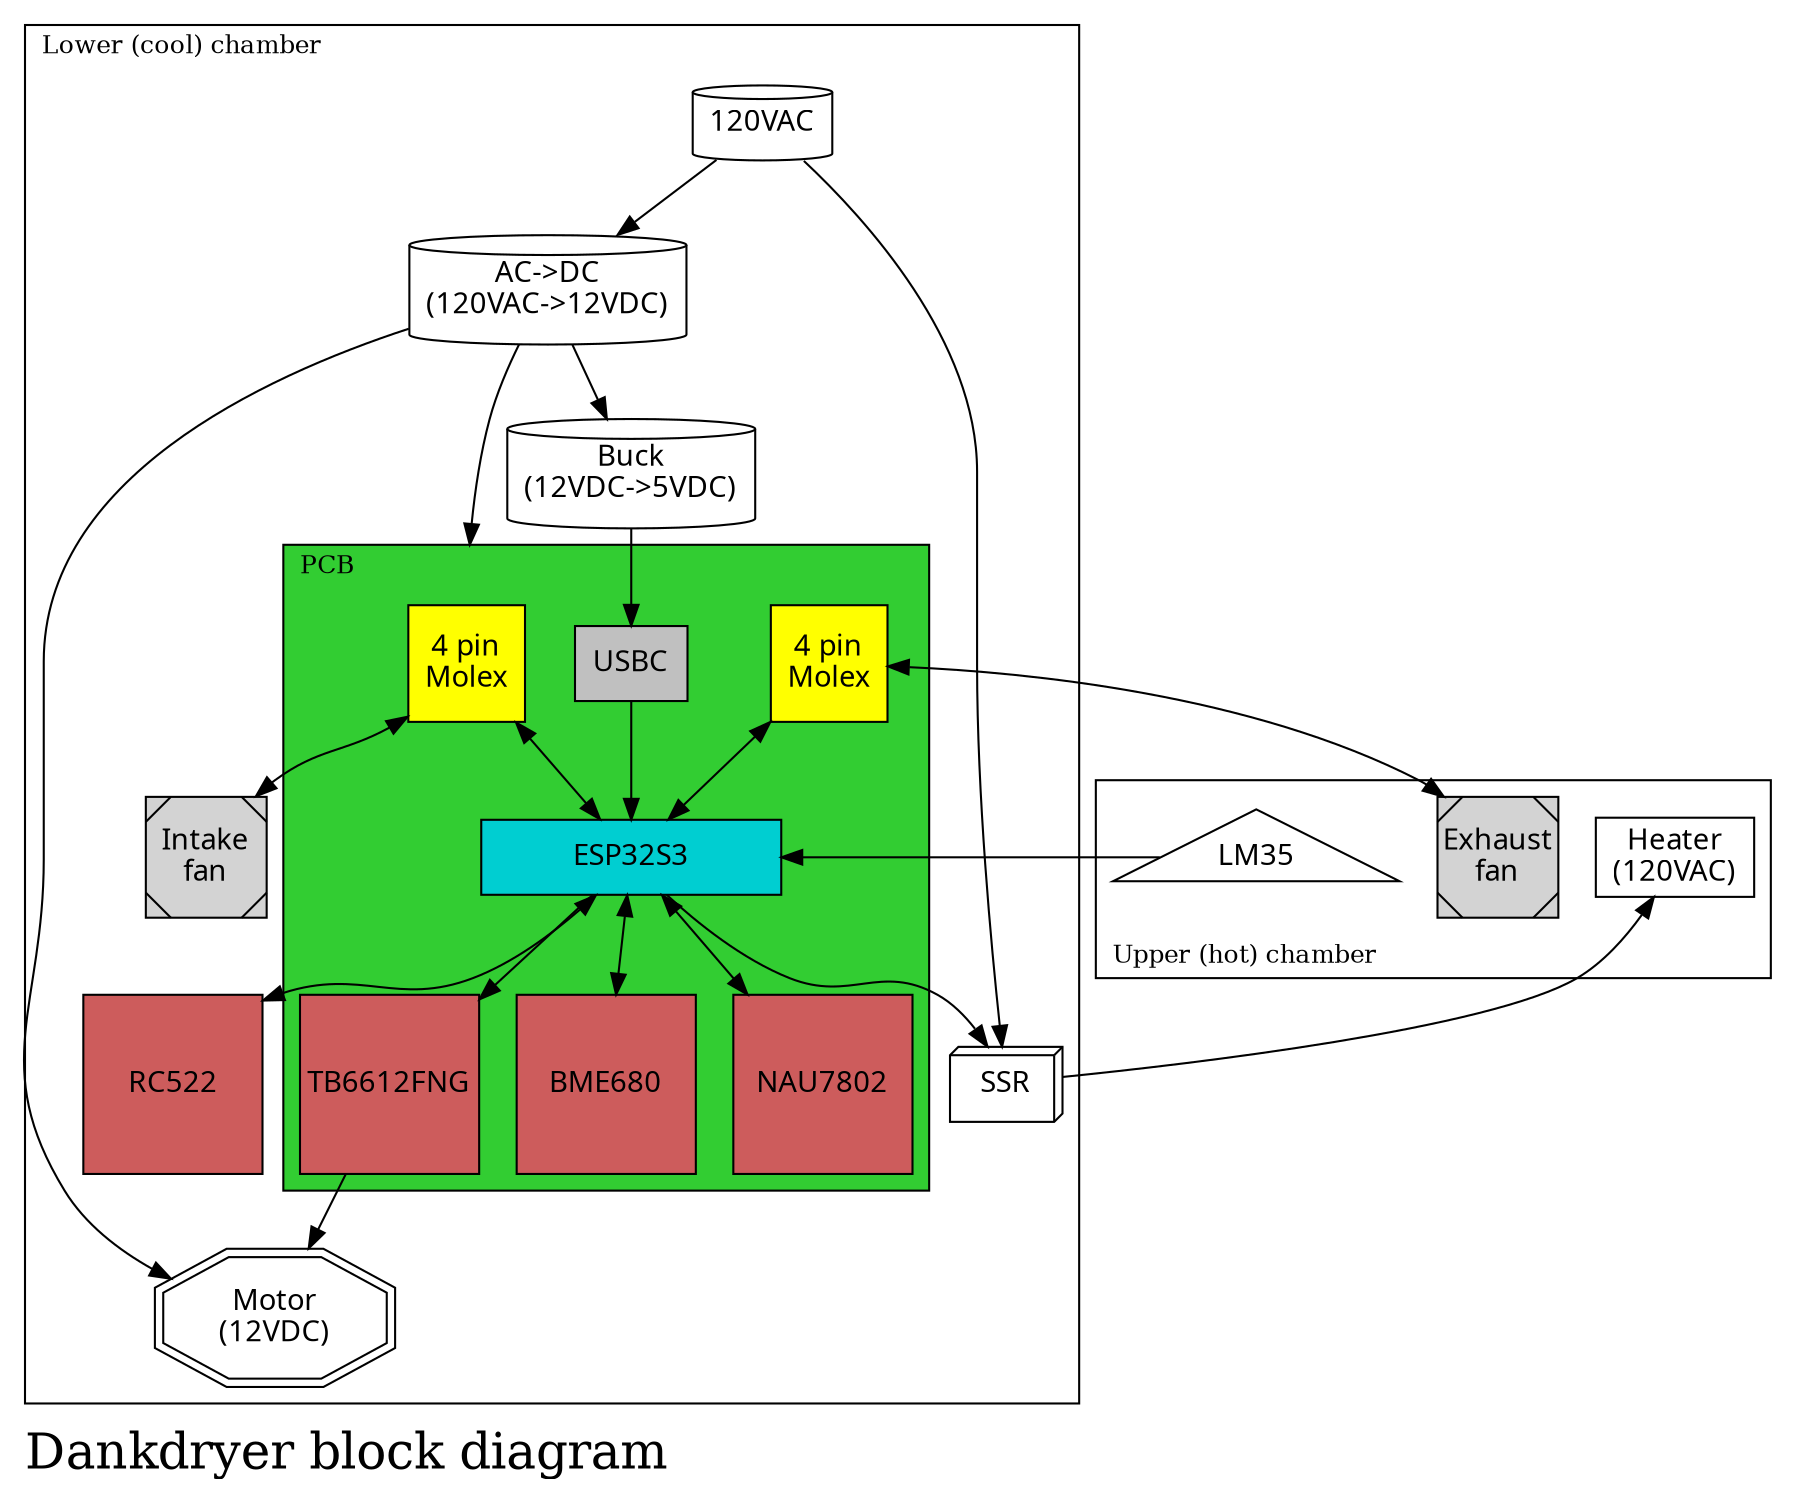 digraph blockdiagram {
  compound=true; // for links between subgraphs
  node [ fontname="Gentium Book Plus" ]
  label="Dankdryer block diagram"
  fontsize=24
  labeljust = l

  subgraph clusterLower {
    fontsize=12

    subgraph clusterPCB {
      label = "PCB"
      labelloc = t
      style = filled
      fillcolor = limegreen
      ESP32S3 [ shape=rectangle width=2 fixedsize=true fillcolor=darkturquoise style=filled ]
      Molex1  [ shape=square fillcolor=yellow style=filled label="4 pin\nMolex" ]
      Molex2  [ shape=square fillcolor=yellow style=filled label="4 pin\nMolex" ]
      TB6612FNG [ shape=square width=1.2 fillcolor=indianred style=filled fixedsize=true ]
      BME680 [ shape=square width=1.2 fillcolor=indianred style=filled fixedsize=true ]
      NAU7802 [ shape=square width=1.2 fillcolor=indianred style=filled fixedsize=true ]
      USBC [ shape=rectangle fillcolor=silver style=filled ]
      Molex1 -> ESP32S3 [ dir=both ]
      Molex2 -> ESP32S3 [ dir=both ]
      USBC -> ESP32S3
      ESP32S3 -> TB6612FNG
      ESP32S3 -> BME680 [ dir=both ]
      ESP32S3 -> NAU7802 [ dir=both ]
    }

    Motor [ shape=doubleoctagon label="Motor\n(12VDC)" ]
    Fan1 [ shape=Msquare width=0.8 label="Intake\nfan" bgcolor=black style=filled fixedsize=true ]
    TB6612FNG -> Motor
    label = "Lower (cool) chamber"
    RC522 [ shape=square fillcolor=indianred style=filled width=1.2 fixedsize=true ]
    ESP32S3 -> RC522 [ dir=both ]
    ACAdapter [ shape=cylinder label="AC->DC\n(120VAC->12VDC)" ]
    Buck [ shape=cylinder label="Buck\n(12VDC->5VDC)" ]
    ACAdapter -> Buck
    ACAdapter -> Motor
    ACAdapter -> Molex1 [ lhead=clusterPCB ]
    AC [ shape=cylinder label="120VAC" ]
    AC -> SSR
    AC -> ACAdapter
    Buck -> USBC
    SSR [ shape=box3d ]

  }

  subgraph clusterUpper {
    fontsize=12
    labelloc=b

    Heater [ shape=doublerectangle label="Heater\n(120VAC)" ]
    Fan2 [ shape=Msquare width=0.8 label="Exhaust\nfan" bgcolor=black style=filled fixedsize=true ]
    LM35 [ shape=triangle ]
    Molex1 -> Fan1 [ dir=both ]
    Molex2 -> Fan2 [ dir=both ]
    ESP32S3 -> SSR
    SSR -> Heater
    LM35 -> ESP32S3
    label = "Upper (hot) chamber"

  }

}

